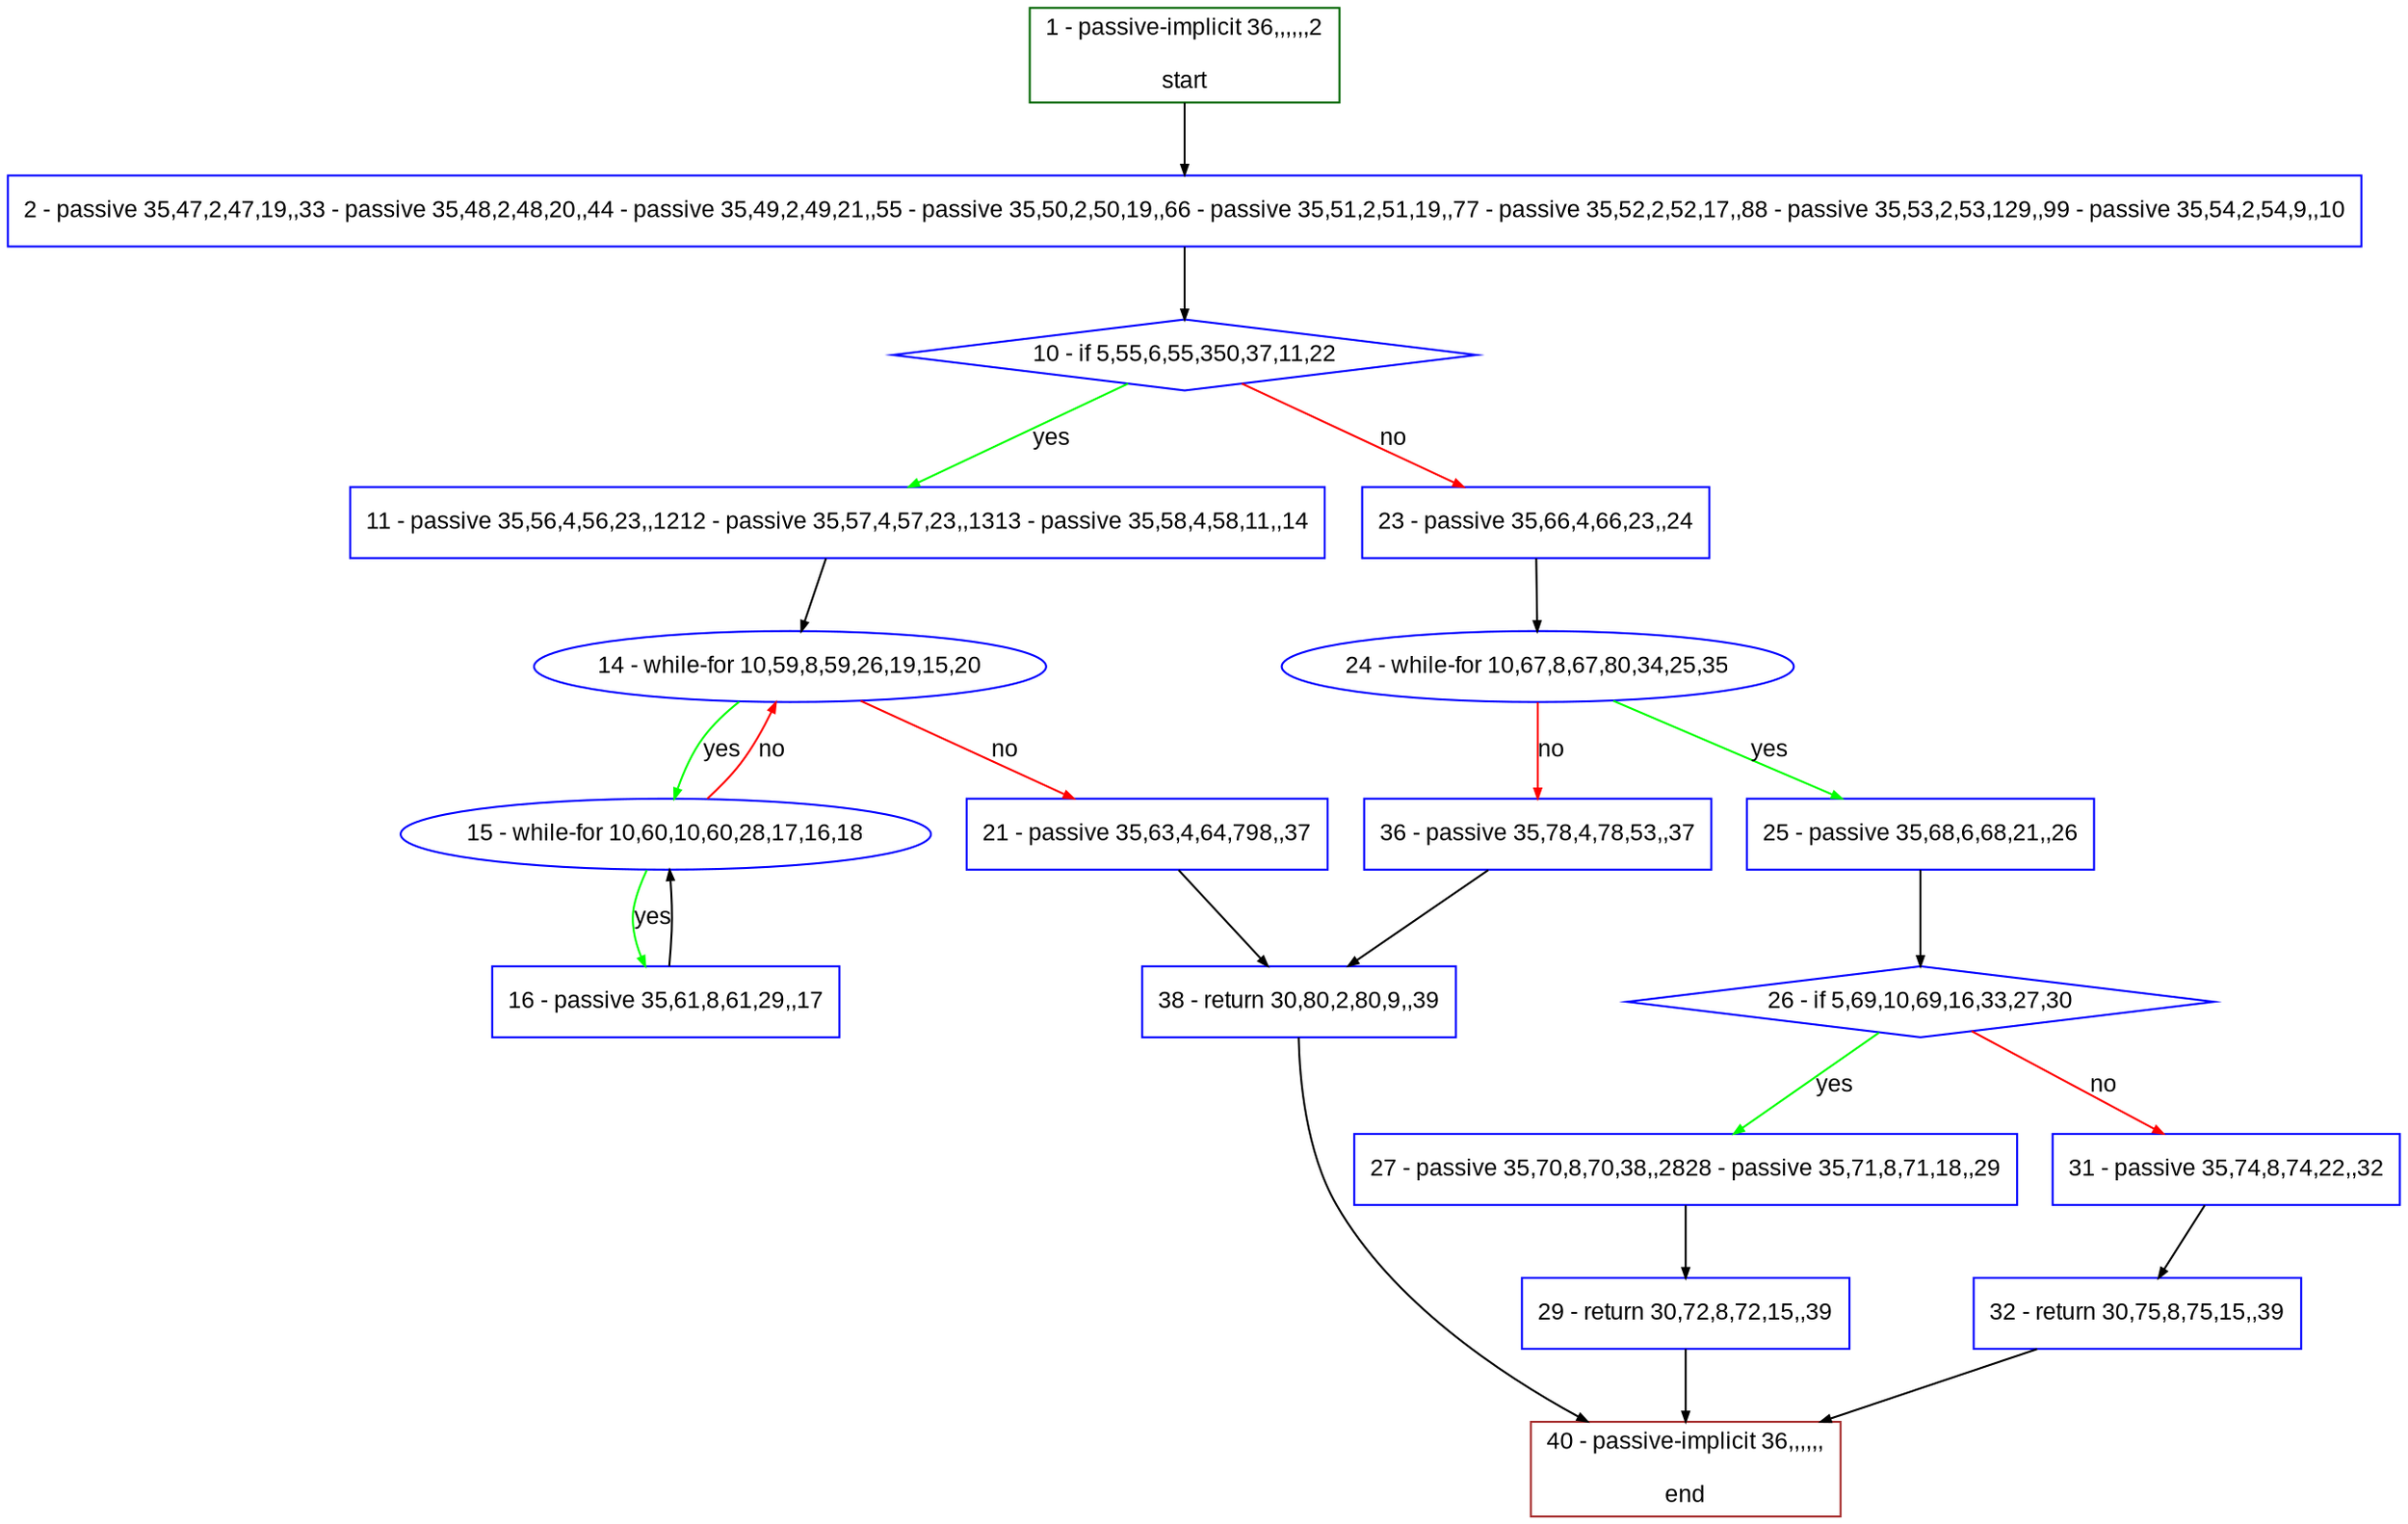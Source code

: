 digraph "" {
  graph [pack="true", label="", fontsize="12", packmode="clust", fontname="Arial", fillcolor="#FFFFCC", bgcolor="white", style="rounded,filled", compound="true"];
  node [node_initialized="no", label="", color="grey", fontsize="12", fillcolor="white", fontname="Arial", style="filled", shape="rectangle", compound="true", fixedsize="false"];
  edge [fontcolor="black", arrowhead="normal", arrowtail="none", arrowsize="0.5", ltail="", label="", color="black", fontsize="12", lhead="", fontname="Arial", dir="forward", compound="true"];
  __N1 [label="2 - passive 35,47,2,47,19,,33 - passive 35,48,2,48,20,,44 - passive 35,49,2,49,21,,55 - passive 35,50,2,50,19,,66 - passive 35,51,2,51,19,,77 - passive 35,52,2,52,17,,88 - passive 35,53,2,53,129,,99 - passive 35,54,2,54,9,,10", color="#0000ff", fillcolor="#ffffff", style="filled", shape="box"];
  __N2 [label="1 - passive-implicit 36,,,,,,2\n\nstart", color="#006400", fillcolor="#ffffff", style="filled", shape="box"];
  __N3 [label="10 - if 5,55,6,55,350,37,11,22", color="#0000ff", fillcolor="#ffffff", style="filled", shape="diamond"];
  __N4 [label="11 - passive 35,56,4,56,23,,1212 - passive 35,57,4,57,23,,1313 - passive 35,58,4,58,11,,14", color="#0000ff", fillcolor="#ffffff", style="filled", shape="box"];
  __N5 [label="23 - passive 35,66,4,66,23,,24", color="#0000ff", fillcolor="#ffffff", style="filled", shape="box"];
  __N6 [label="14 - while-for 10,59,8,59,26,19,15,20", color="#0000ff", fillcolor="#ffffff", style="filled", shape="oval"];
  __N7 [label="15 - while-for 10,60,10,60,28,17,16,18", color="#0000ff", fillcolor="#ffffff", style="filled", shape="oval"];
  __N8 [label="21 - passive 35,63,4,64,798,,37", color="#0000ff", fillcolor="#ffffff", style="filled", shape="box"];
  __N9 [label="16 - passive 35,61,8,61,29,,17", color="#0000ff", fillcolor="#ffffff", style="filled", shape="box"];
  __N10 [label="38 - return 30,80,2,80,9,,39", color="#0000ff", fillcolor="#ffffff", style="filled", shape="box"];
  __N11 [label="24 - while-for 10,67,8,67,80,34,25,35", color="#0000ff", fillcolor="#ffffff", style="filled", shape="oval"];
  __N12 [label="25 - passive 35,68,6,68,21,,26", color="#0000ff", fillcolor="#ffffff", style="filled", shape="box"];
  __N13 [label="36 - passive 35,78,4,78,53,,37", color="#0000ff", fillcolor="#ffffff", style="filled", shape="box"];
  __N14 [label="26 - if 5,69,10,69,16,33,27,30", color="#0000ff", fillcolor="#ffffff", style="filled", shape="diamond"];
  __N15 [label="27 - passive 35,70,8,70,38,,2828 - passive 35,71,8,71,18,,29", color="#0000ff", fillcolor="#ffffff", style="filled", shape="box"];
  __N16 [label="31 - passive 35,74,8,74,22,,32", color="#0000ff", fillcolor="#ffffff", style="filled", shape="box"];
  __N17 [label="29 - return 30,72,8,72,15,,39", color="#0000ff", fillcolor="#ffffff", style="filled", shape="box"];
  __N18 [label="40 - passive-implicit 36,,,,,,\n\nend", color="#a52a2a", fillcolor="#ffffff", style="filled", shape="box"];
  __N19 [label="32 - return 30,75,8,75,15,,39", color="#0000ff", fillcolor="#ffffff", style="filled", shape="box"];
  __N2 -> __N1 [arrowhead="normal", arrowtail="none", color="#000000", label="", dir="forward"];
  __N1 -> __N3 [arrowhead="normal", arrowtail="none", color="#000000", label="", dir="forward"];
  __N3 -> __N4 [arrowhead="normal", arrowtail="none", color="#00ff00", label="yes", dir="forward"];
  __N3 -> __N5 [arrowhead="normal", arrowtail="none", color="#ff0000", label="no", dir="forward"];
  __N4 -> __N6 [arrowhead="normal", arrowtail="none", color="#000000", label="", dir="forward"];
  __N6 -> __N7 [arrowhead="normal", arrowtail="none", color="#00ff00", label="yes", dir="forward"];
  __N7 -> __N6 [arrowhead="normal", arrowtail="none", color="#ff0000", label="no", dir="forward"];
  __N6 -> __N8 [arrowhead="normal", arrowtail="none", color="#ff0000", label="no", dir="forward"];
  __N7 -> __N9 [arrowhead="normal", arrowtail="none", color="#00ff00", label="yes", dir="forward"];
  __N9 -> __N7 [arrowhead="normal", arrowtail="none", color="#000000", label="", dir="forward"];
  __N8 -> __N10 [arrowhead="normal", arrowtail="none", color="#000000", label="", dir="forward"];
  __N5 -> __N11 [arrowhead="normal", arrowtail="none", color="#000000", label="", dir="forward"];
  __N11 -> __N12 [arrowhead="normal", arrowtail="none", color="#00ff00", label="yes", dir="forward"];
  __N11 -> __N13 [arrowhead="normal", arrowtail="none", color="#ff0000", label="no", dir="forward"];
  __N12 -> __N14 [arrowhead="normal", arrowtail="none", color="#000000", label="", dir="forward"];
  __N14 -> __N15 [arrowhead="normal", arrowtail="none", color="#00ff00", label="yes", dir="forward"];
  __N14 -> __N16 [arrowhead="normal", arrowtail="none", color="#ff0000", label="no", dir="forward"];
  __N15 -> __N17 [arrowhead="normal", arrowtail="none", color="#000000", label="", dir="forward"];
  __N17 -> __N18 [arrowhead="normal", arrowtail="none", color="#000000", label="", dir="forward"];
  __N16 -> __N19 [arrowhead="normal", arrowtail="none", color="#000000", label="", dir="forward"];
  __N19 -> __N18 [arrowhead="normal", arrowtail="none", color="#000000", label="", dir="forward"];
  __N13 -> __N10 [arrowhead="normal", arrowtail="none", color="#000000", label="", dir="forward"];
  __N10 -> __N18 [arrowhead="normal", arrowtail="none", color="#000000", label="", dir="forward"];
}

